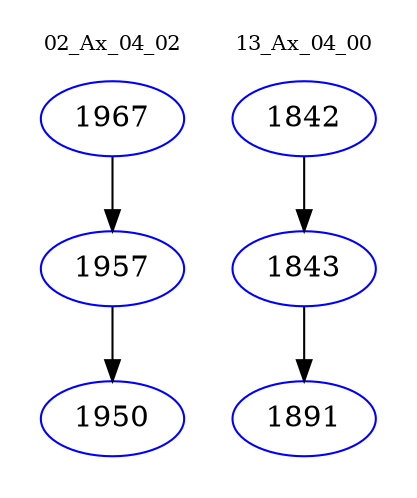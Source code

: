 digraph{
subgraph cluster_0 {
color = white
label = "02_Ax_04_02";
fontsize=10;
T0_1967 [label="1967", color="blue"]
T0_1967 -> T0_1957 [color="black"]
T0_1957 [label="1957", color="blue"]
T0_1957 -> T0_1950 [color="black"]
T0_1950 [label="1950", color="blue"]
}
subgraph cluster_1 {
color = white
label = "13_Ax_04_00";
fontsize=10;
T1_1842 [label="1842", color="blue"]
T1_1842 -> T1_1843 [color="black"]
T1_1843 [label="1843", color="blue"]
T1_1843 -> T1_1891 [color="black"]
T1_1891 [label="1891", color="blue"]
}
}
